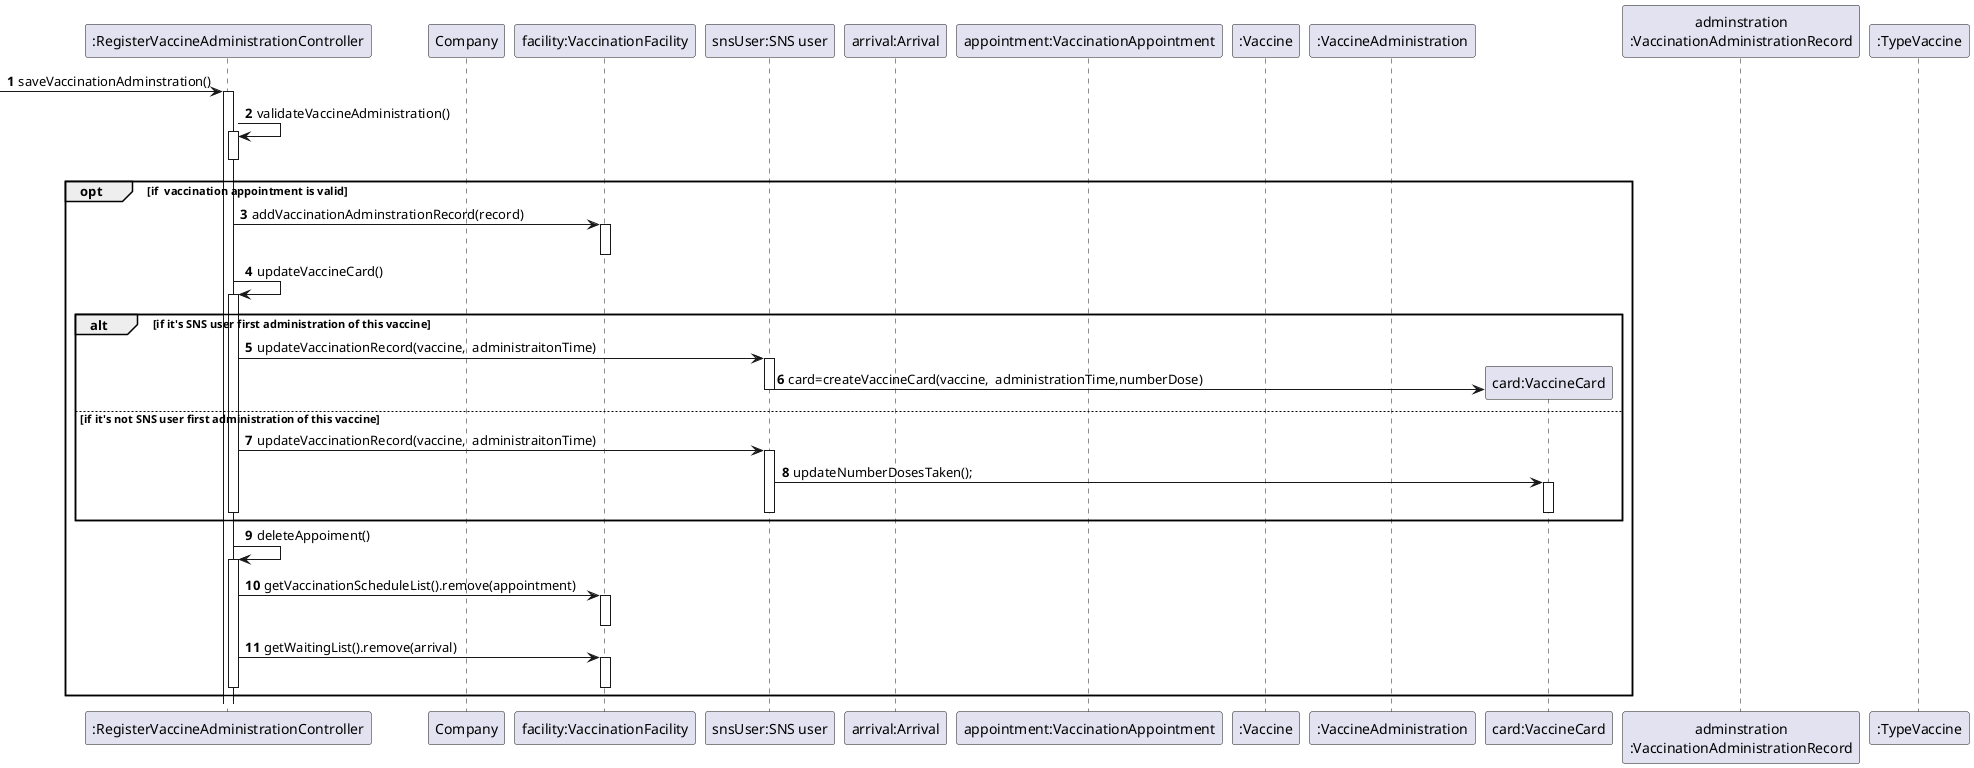 @startuml
'https://plantuml.com/sequence-diagram


participant ":RegisterVaccineAdministrationController" as  CTRL
participant "Company" as COMP
participant "facility:VaccinationFacility" as facility
participant "snsUser:SNS user" as user
participant "arrival:Arrival" as arrival
participant "appointment:VaccinationAppointment" as appointment
participant ":Vaccine" as vaccine
participant ":VaccineAdministration" as administration
participant "card:VaccineCard" as card
participant "adminstration\n:VaccinationAdministrationRecord" as record
participant ":TypeVaccine" as type

autonumber

->CTRL:saveVaccinationAdminstration()
activate CTRL
CTRL->CTRL:validateVaccineAdministration()
activate CTRL
deactivate CTRL
opt if  vaccination appointment is valid

CTRL->facility:addVaccinationAdminstrationRecord(record)
activate facility
deactivate facility
CTRL->CTRL:updateVaccineCard()
alt if it's SNS user first administration of this vaccine
activate CTRL
CTRL->user:updateVaccinationRecord(vaccine,  administraitonTime)
activate user
create card
user->card: card=createVaccineCard(vaccine,  administrationTime,numberDose)
deactivate user
else if it's not SNS user first administration of this vaccine
CTRL->user:updateVaccinationRecord(vaccine,  administraitonTime)
activate user
user->card: updateNumberDosesTaken();
activate card
deactivate card
deactivate user
deactivate CTRL
end
CTRL->CTRL:deleteAppoiment()
activate CTRL
CTRL->facility:getVaccinationScheduleList().remove(appointment)
activate facility
deactivate facility
CTRL->facility:  getWaitingList().remove(arrival)
activate facility
deactivate facility
deactivate CTRL
end
@enduml